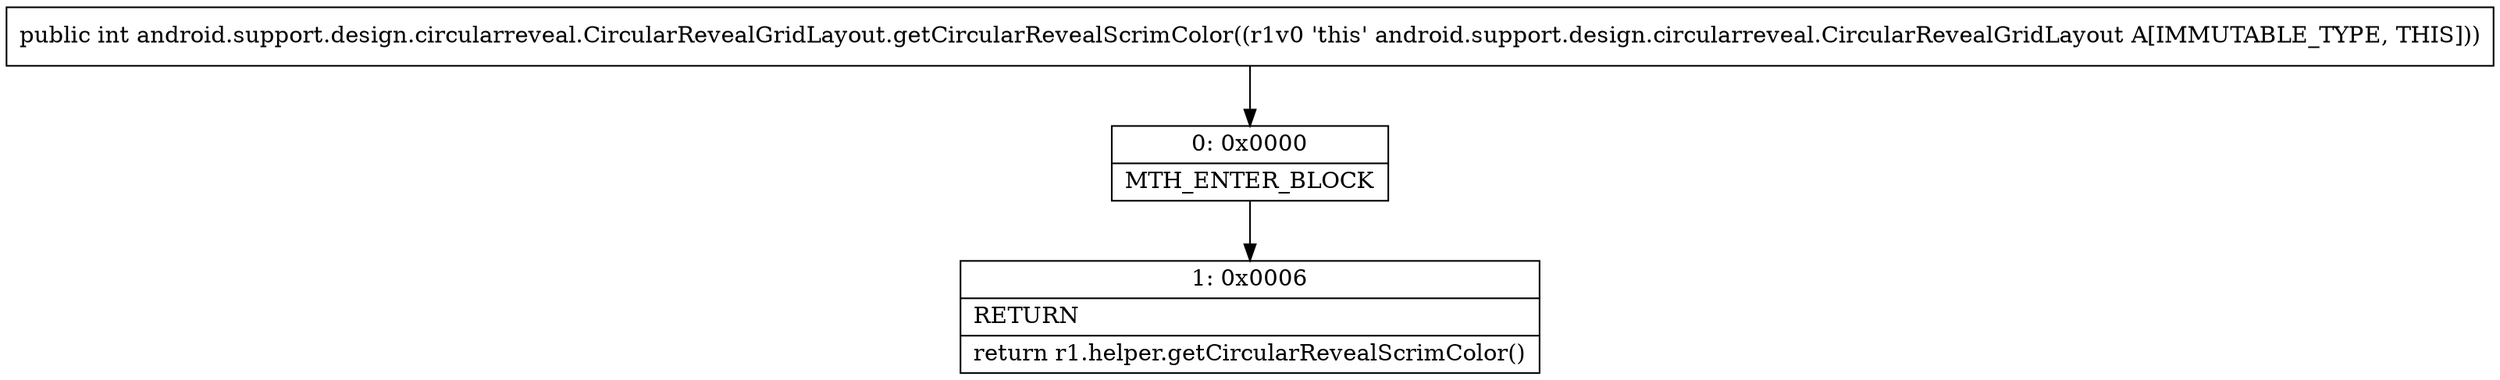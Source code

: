 digraph "CFG forandroid.support.design.circularreveal.CircularRevealGridLayout.getCircularRevealScrimColor()I" {
Node_0 [shape=record,label="{0\:\ 0x0000|MTH_ENTER_BLOCK\l}"];
Node_1 [shape=record,label="{1\:\ 0x0006|RETURN\l|return r1.helper.getCircularRevealScrimColor()\l}"];
MethodNode[shape=record,label="{public int android.support.design.circularreveal.CircularRevealGridLayout.getCircularRevealScrimColor((r1v0 'this' android.support.design.circularreveal.CircularRevealGridLayout A[IMMUTABLE_TYPE, THIS])) }"];
MethodNode -> Node_0;
Node_0 -> Node_1;
}

